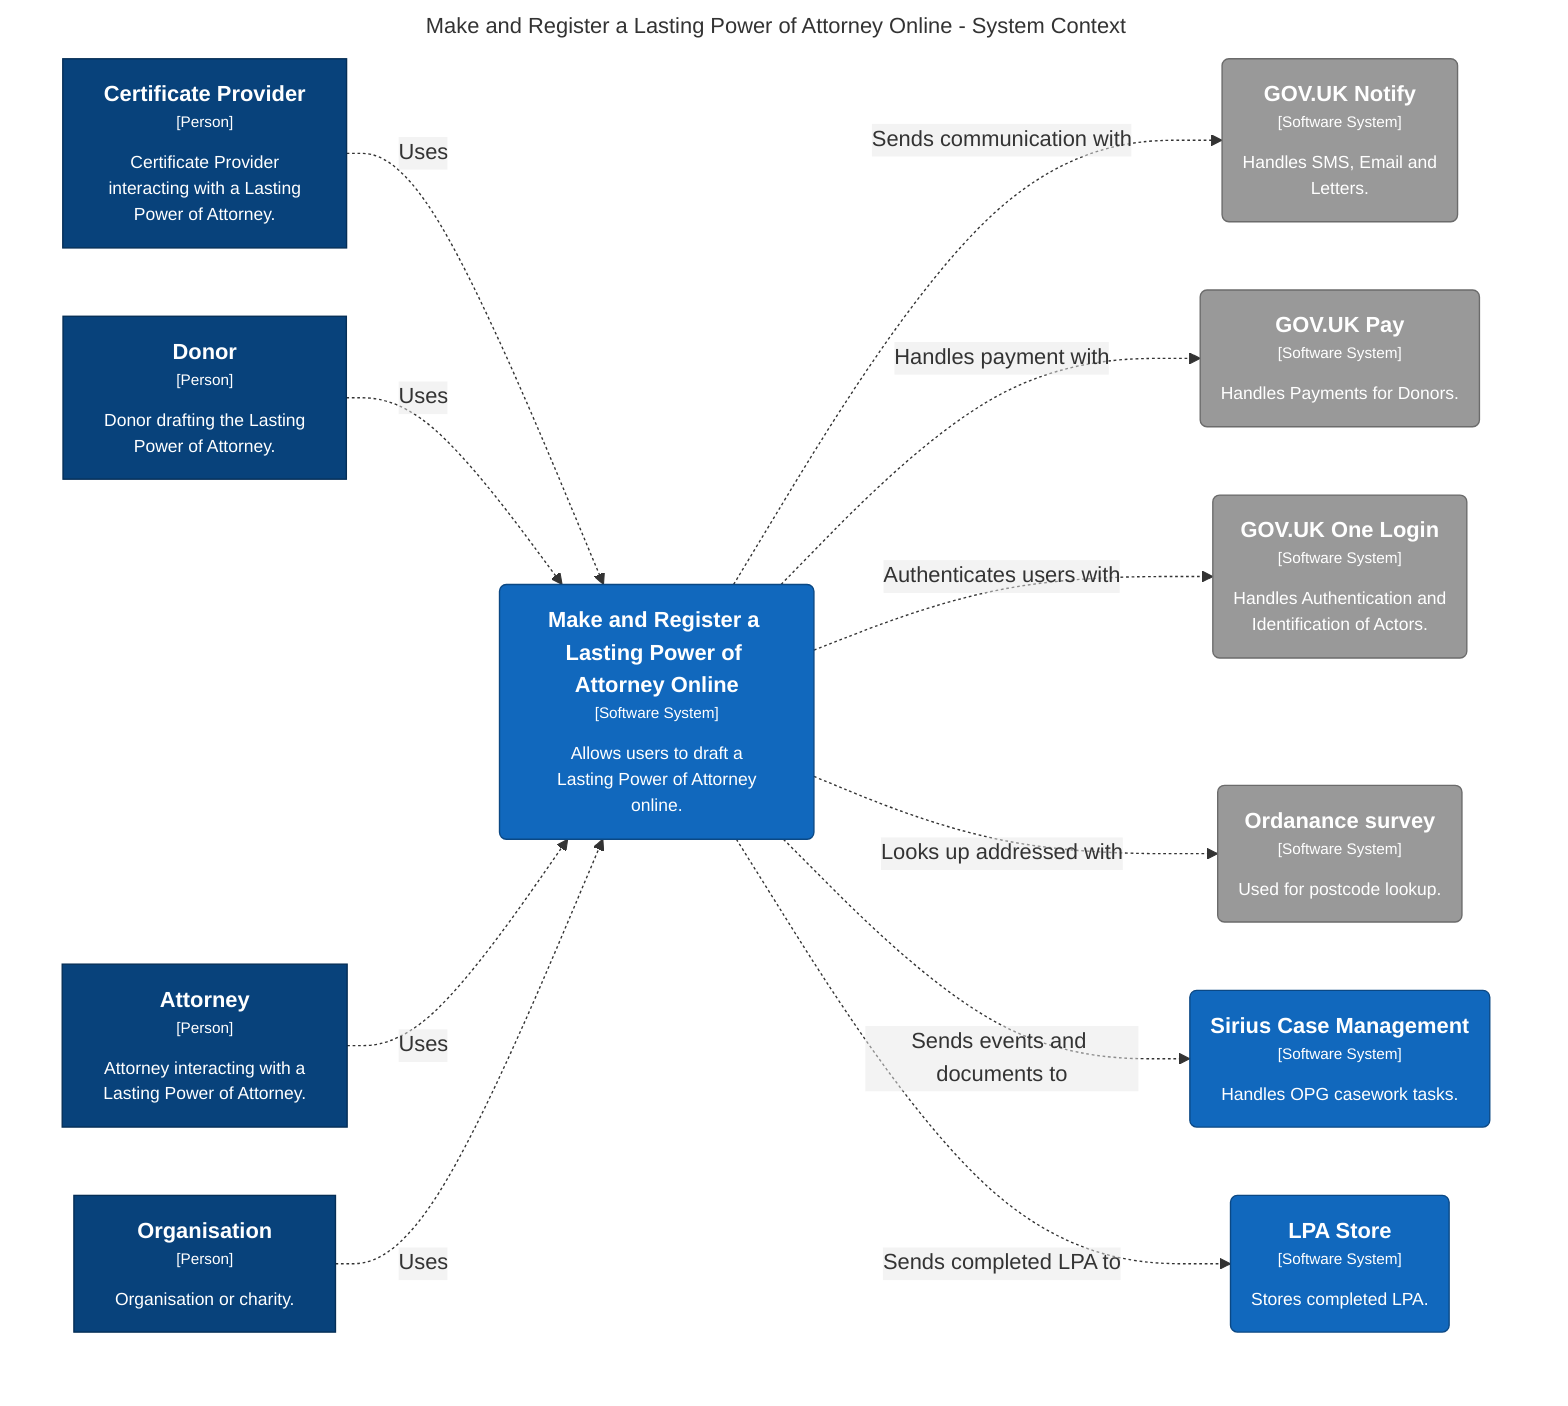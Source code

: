 graph TB
  linkStyle default fill:#ffffff

  subgraph diagram ["Make and Register a Lasting Power of Attorney Online - System Context"]
    style diagram fill:#ffffff,stroke:#ffffff

    2["<div style='font-weight: bold'>Attorney</div><div style='font-size: 70%; margin-top: 0px'>[Person]</div><div style='font-size: 80%; margin-top:10px'>Attorney interacting with a<br />Lasting Power of Attorney.</div>"]
    style 2 fill:#08427b,stroke:#052e56,color:#ffffff
    21("<div style='font-weight: bold'>GOV.UK Notify</div><div style='font-size: 70%; margin-top: 0px'>[Software System]</div><div style='font-size: 80%; margin-top:10px'>Handles SMS, Email and<br />Letters.</div>")
    style 21 fill:#999999,stroke:#6b6b6b,color:#ffffff
    22("<div style='font-weight: bold'>GOV.UK Pay</div><div style='font-size: 70%; margin-top: 0px'>[Software System]</div><div style='font-size: 80%; margin-top:10px'>Handles Payments for Donors.</div>")
    style 22 fill:#999999,stroke:#6b6b6b,color:#ffffff
    23("<div style='font-weight: bold'>GOV.UK One Login</div><div style='font-size: 70%; margin-top: 0px'>[Software System]</div><div style='font-size: 80%; margin-top:10px'>Handles Authentication and<br />Identification of Actors.</div>")
    style 23 fill:#999999,stroke:#6b6b6b,color:#ffffff
    24("<div style='font-weight: bold'>Ordanance survey</div><div style='font-size: 70%; margin-top: 0px'>[Software System]</div><div style='font-size: 80%; margin-top:10px'>Used for postcode lookup.</div>")
    style 24 fill:#999999,stroke:#6b6b6b,color:#ffffff
    25("<div style='font-weight: bold'>Sirius Case Management</div><div style='font-size: 70%; margin-top: 0px'>[Software System]</div><div style='font-size: 80%; margin-top:10px'>Handles OPG casework tasks.</div>")
    style 25 fill:#1168bd,stroke:#0b4884,color:#ffffff
    26("<div style='font-weight: bold'>LPA Store</div><div style='font-size: 70%; margin-top: 0px'>[Software System]</div><div style='font-size: 80%; margin-top:10px'>Stores completed LPA.</div>")
    style 26 fill:#1168bd,stroke:#0b4884,color:#ffffff
    3["<div style='font-weight: bold'>Donor</div><div style='font-size: 70%; margin-top: 0px'>[Person]</div><div style='font-size: 80%; margin-top:10px'>Donor drafting the Lasting<br />Power of Attorney.</div>"]
    style 3 fill:#08427b,stroke:#052e56,color:#ffffff
    4["<div style='font-weight: bold'>Certificate Provider</div><div style='font-size: 70%; margin-top: 0px'>[Person]</div><div style='font-size: 80%; margin-top:10px'>Certificate Provider<br />interacting with a Lasting<br />Power of Attorney.</div>"]
    style 4 fill:#08427b,stroke:#052e56,color:#ffffff
    6["<div style='font-weight: bold'>Organisation</div><div style='font-size: 70%; margin-top: 0px'>[Person]</div><div style='font-size: 80%; margin-top:10px'>Organisation or charity.</div>"]
    style 6 fill:#08427b,stroke:#052e56,color:#ffffff
    7("<div style='font-weight: bold'>Make and Register a Lasting Power of Attorney Online</div><div style='font-size: 70%; margin-top: 0px'>[Software System]</div><div style='font-size: 80%; margin-top:10px'>Allows users to draft a<br />Lasting Power of Attorney<br />online.</div>")
    style 7 fill:#1168bd,stroke:#0b4884,color:#ffffff

    4-. "<div>Uses</div><div style='font-size: 70%'></div>" .->7
    3-. "<div>Uses</div><div style='font-size: 70%'></div>" .->7
    2-. "<div>Uses</div><div style='font-size: 70%'></div>" .->7
    6-. "<div>Uses</div><div style='font-size: 70%'></div>" .->7
    7-. "<div>Sends communication with</div><div style='font-size: 70%'></div>" .->21
    7-. "<div>Handles payment with</div><div style='font-size: 70%'></div>" .->22
    7-. "<div>Authenticates users with</div><div style='font-size: 70%'></div>" .->23
    7-. "<div>Looks up addressed with</div><div style='font-size: 70%'></div>" .->24
    7-. "<div>Sends events and documents to</div><div style='font-size: 70%'></div>" .->25
    7-. "<div>Sends completed LPA to</div><div style='font-size: 70%'></div>" .->26
  end